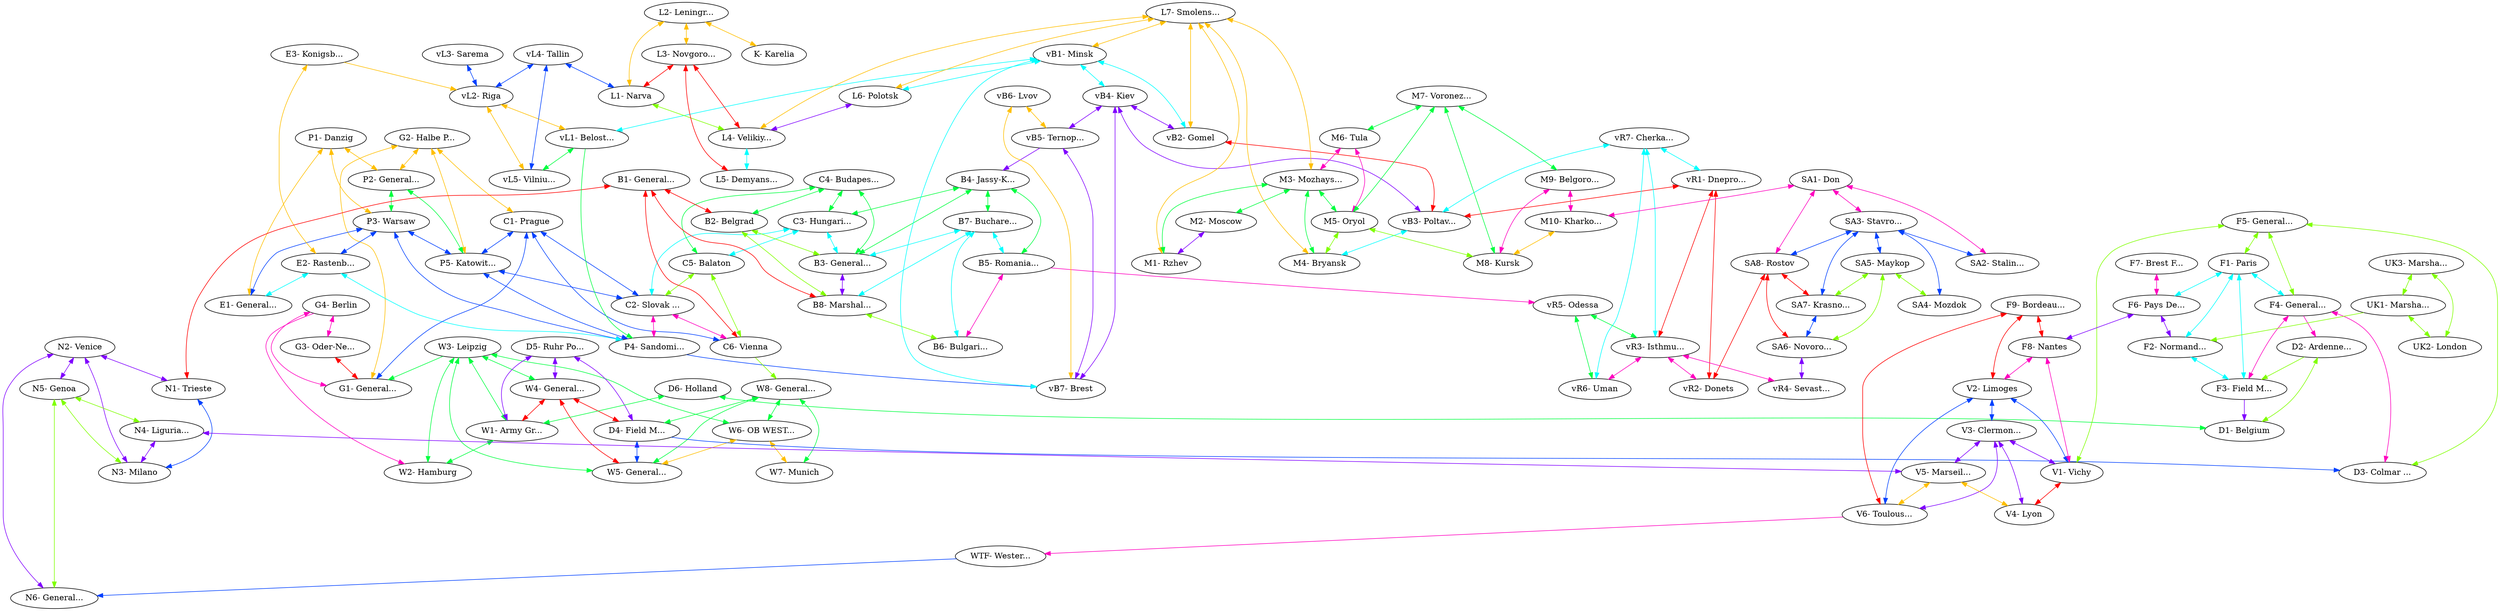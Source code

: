 graph x {
"W1- Army Group H" [pos="2.08333333333333,-3.63888888888889",label="W1- Army Gr..."]
"W2- Hamburg" [pos="2.51388888888889,-3.41666666666667",label="W2- Hamburg"]
"W3- Leipzig" [pos="2.59722222222222,-3.88888888888889",label="W3- Leipzig"]
"W4- General Bradenberger" [pos="2.26388888888889,-3.95833333333333",label="W4- General..."]
"W5- General Dietrich" [pos="2.29166666666667,-4.20833333333333",label="W5- General..."]
"W6- OB WEST Keserling" [pos="2.65277777777778,-4.29166666666667",label="W6- OB WEST..."]
"W7- Munich" [pos="2.90277777777778,-4.69444444444444",label="W7- Munich"]
"W8- General Blaskowitz" [pos="2.19444444444444,-4.75",label="W8- General..."]
"D1- Belgium" [pos="0.916666666666667,-1.83333333333333",label="D1- Belgium"]
"D2- Ardennes" [pos="1.125,-2.09722222222222",label="D2- Ardenne..."]
"D3- Colmar Pocket" [pos="1.29166666666667,-2.66666666666667",label="D3- Colmar ..."]
"D4- Field Marshal Model" [pos="1.61111111111111,-2.15277777777778",label="D4- Field M..."]
"D5- Ruhr Pocket" [pos="1.52777777777778,-1.68055555555556",label="D5- Ruhr Po..."]
"D6- Holland" [pos="1.22222222222222,-1.375",label="D6- Holland"]
"N1- Trieste" [pos="4.19444444444444,-1.65277777777778",label="N1- Trieste"]
"N2- Venice" [pos="3.68055555555556,-1.81944444444444",label="N2- Venice"]
"N3- Milano" [pos="3.27777777777778,-1.69444444444444",label="N3- Milano"]
"N4- Ligurian Army" [pos="2.84722222222222,-1.83333333333333",label="N4- Liguria..."]
"N5- Genoa" [pos="3.33333333333333,-2.11111111111111",label="N5- Genoa"]
"N6- General Vietinghoff" [pos="3.75,-2.25",label="N6- General..."]
"V1- Vichy" [pos="1.38888888888889,-5.15277777777778",label="V1- Vichy"]
"V2- Limoges" [pos="1,-5.29166666666667",label="V2- Limoges"]
"V3- Clermont Ferrand" [pos="1.31944444444444,-5.52777777777778",label="V3- Clermon..."]
"V4- Lyon" [pos="1.69444444444444,-5.33333333333333",label="V4- Lyon"]
"V5- Marseille" [pos="1.72222222222222,-5.72222222222222",label="V5- Marseil..."]
"V6- Toulouse" [pos="1,-5.86111111111111",label="V6- Toulous..."]
"F1- Paris" [pos="1.125,-4.52777777777778",label="F1- Paris"]
"F2- Normandy" [pos="0.680555555555556,-4.25",label="F2- Normand..."]
"F3- Field Marshal Montgomery" [pos="1.16666666666667,-4.16666666666667",label="F3- Field M..."]
"F4- General Bradley" [pos="1.52777777777778,-4.51388888888889",label="F4- General..."]
"F5- General Devers" [pos="1.36111111111111,-4.875",label="F5- General..."]
"F6- Pays De la Loire" [pos="0.597222222222222,-4.63888888888889",label="F6- Pays De..."]
"F7- Brest Fortress" [pos="0.152777777777778,-4.51388888888889",label="F7- Brest F..."]
"F8- Nantes" [pos="0.611111111111111,-4.95833333333333",label="F8- Nantes"]
"F9- Bordeaux" [pos="0.527777777777778,-5.61111111111111",label="F9- Bordeau..."]
"UK1- Marshal Park Defence Group" [pos="0.472222222222222,-3.93055555555556",label="UK1- Marsha..."]
"UK2- London" [pos="1.02777777777778,-3.61111111111111",label="UK2- London"]
"UK3- Marshal Brand Defence Group" [pos="0.722222222222222,-3.18055555555556",label="UK3- Marsha..."]
"WTF- Western Task Force" [pos="2.16666666666667,-5.90277777777778",label="WTF- Wester..."]
"G1- General Wenck" [pos="3.09722222222222,-3.69444444444444",label="G1- General..."]
"G2- Halbe Pocket" [pos="3.38888888888889,-3.94444444444444",label="G2- Halbe P..."]
"G3- Oder-Neisse" [pos="3.26388888888889,-3.20833333333333",label="G3- Oder-Ne..."]
"G4- Berlin" [pos="2.86111111111111,-3.26388888888889",label="G4- Berlin"]
"P1- Danzig" [pos="3.625,-3.26388888888889",label="P1- Danzig"]
"P2- General Schorner" [pos="3.68055555555556,-3.61111111111111",label="P2- General..."]
"P3- Warsaw" [pos="4.20833333333333,-3.65277777777778",label="P3- Warsaw"]
"P4- Sandomierz" [pos="4.59722222222222,-3.81944444444444",label="P4- Sandomi..."]
"P5- Katowitz" [pos="3.97222222222222,-3.97222222222222",label="P5- Katowit..."]
"E1- General Hossback" [pos="3.91666666666667,-3.13888888888889",label="E1- General..."]
"E2- Rastenburg" [pos="4.27777777777778,-3.13888888888889",label="E2- Rastenb..."]
"E3- Konigsberg" [pos="4.59722222222222,-2.97222222222222",label="E3- Konigsb..."]
"C1- Prague" [pos="3.13888888888889,-4.19444444444444",label="C1- Prague"]
"C2- Slovak State" [pos="3.77777777777778,-4.51388888888889",label="C2- Slovak ..."]
"C3- Hungarian 3rd Army" [pos="4.45833333333333,-4.63888888888889",label="C3- Hungari..."]
"C4- Budapest" [pos="4.13888888888889,-4.88888888888889",label="C4- Budapes..."]
"C5- Balaton" [pos="3.61111111111111,-4.95833333333333",label="C5- Balaton"]
"C6- Vienna" [pos="3.33333333333333,-4.70833333333333",label="C6- Vienna"]
"B1- General Lohr" [pos="3.51388888888889,-5.375",label="B1- General..."]
"B2- Belgrad" [pos="4.01388888888889,-5.36111111111111",label="B2- Belgrad"]
"B3- General Friessner" [pos="4.45833333333333,-5.09722222222222",label="B3- General..."]
"B4- Jassy-Kishinev" [pos="5.18055555555556,-4.95833333333333",label="B4- Jassy-K..."]
"B5- Romanian 4th Army" [pos="5.33333333333333,-5.65277777777778",label="B5- Romania..."]
"B6- Bulgaria" [pos="5.08333333333333,-5.95833333333333",label="B6- Bulgari..."]
"B7- Bucharest" [pos="4.81944444444444,-5.56944444444444",label="B7- Buchare..."]
"B8- Marshal Tito" [pos="4.09722222222222,-5.90277777777778",label="B8- Marshal..."]
"vL1- Belostok" [pos="4.75,-3.31944444444444",label="vL1- Belost..."]
"vL2- Riga" [pos="4.73611111111111,-2.38888888888889",label="vL2- Riga"]
"vL3- Sarema" [pos="4.77777777777778,-1.81944444444444",label="vL3- Sarema"]
"vL4- Tallin" [pos="5.18055555555556,-1.88888888888889",label="vL4- Tallin"]
"vL5- Vilnius" [pos="5.20833333333333,-2.72222222222222",label="vL5- Vilniu..."]
"vB1- Minsk" [pos="5.44444444444444,-3.30555555555556",label="vB1- Minsk"]
"vB2- Gomel" [pos="5.84722222222222,-3.44444444444444",label="vB2- Gomel"]
"vB3- Poltava" [pos="6.26388888888889,-3.91666666666667",label="vB3- Poltav..."]
"vB4- Kiev" [pos="5.61111111111111,-3.91666666666667",label="vB4- Kiev"]
"vB5- Ternopol" [pos="5.48611111111111,-4.66666666666667",label="vB5- Ternop..."]
"vB6- Lvov" [pos="4.91666666666667,-4.47222222222222",label="vB6- Lvov"]
"vB7- Brest" [pos="5,-3.75",label="vB7- Brest"]
"vR1- Dnepropetrovsk" [pos="6.52777777777778,-4.29166666666667",label="vR1- Dnepro..."]
"vR2- Donets" [pos="7.02777777777778,-4.76388888888889",label="vR2- Donets"]
"vR3- Isthmus of Perekop" [pos="6.52777777777778,-4.84722222222222",label="vR3- Isthmu..."]
"vR4- Sevastopol" [pos="6.56944444444444,-5.41666666666667",label="vR4- Sevast..."]
"vR5- Odessa" [pos="5.70833333333333,-5.13888888888889",label="vR5- Odessa"]
"vR6- Uman" [pos="5.81944444444444,-4.44444444444444",label="vR6- Uman"]
"vR7- Cherkassy" [pos="6.15277777777778,-4.30555555555556",label="vR7- Cherka..."]
"L1- Narva" [pos="5.61111111111111,-1.75",label="L1- Narva"]
"L2- Leningrad" [pos="5.95833333333333,-1.73611111111111",label="L2- Leningr..."]
"L3- Novgorod" [pos="5.84722222222222,-2.09722222222222",label="L3- Novgoro..."]
"L4- Velikiye Luki" [pos="5.65277777777778,-2.34722222222222",label="L4- Velikiy..."]
"L5- Demyansk" [pos="6.06944444444444,-2.45833333333333",label="L5- Demyans..."]
"L6- Polotsk" [pos="5.48611111111111,-2.90277777777778",label="L6- Polotsk"]
"L7- Smolensk" [pos="6,-2.95833333333333",label="L7- Smolens..."]
"M1- Rzhev" [pos="6.33333333333333,-2.77777777777778",label="M1- Rzhev"]
"M2- Moscow" [pos="6.65277777777778,-2.61111111111111",label="M2- Moscow"]
"M3- Mozhaysk" [pos="6.41666666666667,-3.05555555555556",label="M3- Mozhays..."]
"M4- Bryansk" [pos="6.20833333333333,-3.34722222222222",label="M4- Bryansk"]
"M5- Oryol" [pos="6.69444444444444,-3.34722222222222",label="M5- Oryol"]
"M6- Tula" [pos="7.02777777777778,-3.15277777777778",label="M6- Tula"]
"M7- Voronezh" [pos="6.91666666666667,-3.58333333333333",label="M7- Voronez..."]
"M8- Kursk" [pos="6.63888888888889,-3.86111111111111",label="M8- Kursk"]
"M9- Belgorod" [pos="7,-3.90277777777778",label="M9- Belgoro..."]
"M10- Kharkov" [pos="7.20833333333333,-4.16666666666667",label="M10- Kharko..."]
"SA1- Don" [pos="7.54166666666667,-4.31944444444444",label="SA1- Don"]
"SA2- Stalingrad" [pos="7.91666666666667,-4.34722222222222",label="SA2- Stalin..."]
"SA3- Stavropol" [pos="8,-4.76388888888889",label="SA3- Stavro..."]
"SA4- Mozdok" [pos="8.40277777777778,-5.08333333333333",label="SA4- Mozdok"]
"SA5- Maykop" [pos="8.04166666666667,-5.41666666666667",label="SA5- Maykop"]
"SA6- Novorossiysk" [pos="7.36111111111111,-5.27777777777778",label="SA6- Novoro..."]
"SA7- Krasnodar" [pos="7.84722222222222,-5.08333333333333",label="SA7- Krasno..."]
"SA8- Rostov" [pos="7.59722222222222,-4.73611111111111",label="SA8- Rostov"]
"K- Karelia" [pos="5.73611111111111,-1.43055555555556",label="K- Karelia"]
"L7- Smolensk" -- "vB2- Gomel" [dir="both",color="0.125,1,1"]
"L7- Smolensk" -- "M3- Mozhaysk" [dir="both",color="0.125,1,1"]
"L7- Smolensk" -- "L4- Velikiye Luki" [dir="both",color="0.125,1,1"]
"L7- Smolensk" -- "vB1- Minsk" [dir="both",color="0.125,1,1"]
"L7- Smolensk" -- "L6- Polotsk" [dir="both",color="0.125,1,1"]
"L7- Smolensk" -- "M1- Rzhev" [dir="both",color="0.125,1,1"]
"L7- Smolensk" -- "M4- Bryansk" [dir="both",color="0.125,1,1"]
"D2- Ardennes" -- "D1- Belgium" [dir="both",color="0.25,1,1"]
"D2- Ardennes" -- "F3- Field Marshal Montgomery" [dir="forward",color="0.25,1,1"]
"M7- Voronezh" -- "M8- Kursk" [dir="both",color="0.375,1,1"]
"M7- Voronezh" -- "M9- Belgorod" [dir="both",color="0.375,1,1"]
"M7- Voronezh" -- "M6- Tula" [dir="both",color="0.375,1,1"]
"M7- Voronezh" -- "M5- Oryol" [dir="both",color="0.375,1,1"]
"vB1- Minsk" -- "vB2- Gomel" [dir="both",color="0.5,1,1"]
"vB1- Minsk" -- "vB7- Brest" [dir="both",color="0.5,1,1"]
"vB1- Minsk" -- "L6- Polotsk" [dir="both",color="0.5,1,1"]
"vB1- Minsk" -- "vB4- Kiev" [dir="both",color="0.5,1,1"]
"vB1- Minsk" -- "vL1- Belostok" [dir="both",color="0.5,1,1"]
"vL3- Sarema" -- "vL2- Riga" [dir="both",color="0.625,1,1"]
"N2- Venice" -- "N6- General Vietinghoff" [dir="both",color="0.75,1,1"]
"N2- Venice" -- "N1- Trieste" [dir="both",color="0.75,1,1"]
"N2- Venice" -- "N3- Milano" [dir="both",color="0.75,1,1"]
"N2- Venice" -- "N5- Genoa" [dir="both",color="0.75,1,1"]
"SA1- Don" -- "M10- Kharkov" [dir="both",color="0.875,1,1"]
"SA1- Don" -- "SA3- Stavropol" [dir="both",color="0.875,1,1"]
"SA1- Don" -- "SA8- Rostov" [dir="both",color="0.875,1,1"]
"SA1- Don" -- "SA2- Stalingrad" [dir="both",color="0.875,1,1"]
"B1- General Lohr" -- "C6- Vienna" [dir="both",color="1,1,1"]
"B1- General Lohr" -- "B2- Belgrad" [dir="both",color="1,1,1"]
"B1- General Lohr" -- "N1- Trieste" [dir="both",color="1,1,1"]
"B1- General Lohr" -- "B8- Marshal Tito" [dir="both",color="1,1,1"]
"P1- Danzig" -- "P2- General Schorner" [dir="both",color="0.125,1,1"]
"P1- Danzig" -- "P3- Warsaw" [dir="both",color="0.125,1,1"]
"P1- Danzig" -- "E1- General Hossback" [dir="both",color="0.125,1,1"]
"UK3- Marshal Brand Defence Group" -- "UK1- Marshal Park Defence Group" [dir="both",color="0.25,1,1"]
"UK3- Marshal Brand Defence Group" -- "UK2- London" [dir="both",color="0.25,1,1"]
"B4- Jassy-Kishinev" -- "B7- Bucharest" [dir="both",color="0.375,1,1"]
"B4- Jassy-Kishinev" -- "C3- Hungarian 3rd Army" [dir="both",color="0.375,1,1"]
"B4- Jassy-Kishinev" -- "B5- Romanian 4th Army" [dir="both",color="0.375,1,1"]
"B4- Jassy-Kishinev" -- "B3- General Friessner" [dir="both",color="0.375,1,1"]
"B7- Bucharest" -- "B6- Bulgaria" [dir="both",color="0.5,1,1"]
"B7- Bucharest" -- "B8- Marshal Tito" [dir="both",color="0.5,1,1"]
"B7- Bucharest" -- "B5- Romanian 4th Army" [dir="both",color="0.5,1,1"]
"B7- Bucharest" -- "B3- General Friessner" [dir="both",color="0.5,1,1"]
"SA3- Stavropol" -- "SA7- Krasnodar" [dir="both",color="0.625,1,1"]
"SA3- Stavropol" -- "SA5- Maykop" [dir="both",color="0.625,1,1"]
"SA3- Stavropol" -- "SA4- Mozdok" [dir="both",color="0.625,1,1"]
"SA3- Stavropol" -- "SA8- Rostov" [dir="both",color="0.625,1,1"]
"SA3- Stavropol" -- "SA2- Stalingrad" [dir="both",color="0.625,1,1"]
"D5- Ruhr Pocket" -- "D4- Field Marshal Model" [dir="both",color="0.75,1,1"]
"D5- Ruhr Pocket" -- "W1- Army Group H" [dir="both",color="0.75,1,1"]
"D5- Ruhr Pocket" -- "W4- General Bradenberger" [dir="both",color="0.75,1,1"]
"M6- Tula" -- "M3- Mozhaysk" [dir="both",color="0.875,1,1"]
"M6- Tula" -- "M5- Oryol" [dir="both",color="0.875,1,1"]
"F9- Bordeaux" -- "V2- Limoges" [dir="both",color="1,1,1"]
"F9- Bordeaux" -- "V6- Toulouse" [dir="both",color="1,1,1"]
"F9- Bordeaux" -- "F8- Nantes" [dir="both",color="1,1,1"]
"L2- Leningrad" -- "L3- Novgorod" [dir="both",color="0.125,1,1"]
"L2- Leningrad" -- "K- Karelia" [dir="both",color="0.125,1,1"]
"L2- Leningrad" -- "L1- Narva" [dir="both",color="0.125,1,1"]
"F5- General Devers" -- "V1- Vichy" [dir="both",color="0.25,1,1"]
"F5- General Devers" -- "F4- General Bradley" [dir="both",color="0.25,1,1"]
"F5- General Devers" -- "F1- Paris" [dir="both",color="0.25,1,1"]
"F5- General Devers" -- "D3- Colmar Pocket" [dir="both",color="0.25,1,1"]
"D6- Holland" -- "D1- Belgium" [dir="both",color="0.375,1,1"]
"D6- Holland" -- "W1- Army Group H" [dir="both",color="0.375,1,1"]
"vR7- Cherkassy" -- "vB3- Poltava" [dir="both",color="0.5,1,1"]
"vR7- Cherkassy" -- "vR3- Isthmus of Perekop" [dir="both",color="0.5,1,1"]
"vR7- Cherkassy" -- "vR6- Uman" [dir="both",color="0.5,1,1"]
"vR7- Cherkassy" -- "vR1- Dnepropetrovsk" [dir="both",color="0.5,1,1"]
"vL4- Tallin" -- "vL2- Riga" [dir="both",color="0.625,1,1"]
"vL4- Tallin" -- "L1- Narva" [dir="both",color="0.625,1,1"]
"vL4- Tallin" -- "vL5- Vilnius" [dir="both",color="0.625,1,1"]
"vB4- Kiev" -- "vB3- Poltava" [dir="both",color="0.75,1,1"]
"vB4- Kiev" -- "vB2- Gomel" [dir="both",color="0.75,1,1"]
"vB4- Kiev" -- "vB7- Brest" [dir="both",color="0.75,1,1"]
"vB4- Kiev" -- "vB5- Ternopol" [dir="both",color="0.75,1,1"]
"G4- Berlin" -- "W2- Hamburg" [dir="forward",color="0.875,1,1"]
"G4- Berlin" -- "G3- Oder-Neisse" [dir="both",color="0.875,1,1"]
"G4- Berlin" -- "G1- General Wenck" [dir="both",color="0.875,1,1"]
"L3- Novgorod" -- "L4- Velikiye Luki" [dir="both",color="1,1,1"]
"L3- Novgorod" -- "L1- Narva" [dir="both",color="1,1,1"]
"L3- Novgorod" -- "L5- Demyansk" [dir="both",color="1,1,1"]
"G2- Halbe Pocket" -- "C1- Prague" [dir="both",color="0.125,1,1"]
"G2- Halbe Pocket" -- "P2- General Schorner" [dir="both",color="0.125,1,1"]
"G2- Halbe Pocket" -- "G1- General Wenck" [dir="both",color="0.125,1,1"]
"G2- Halbe Pocket" -- "P5- Katowitz" [dir="both",color="0.125,1,1"]
"L1- Narva" -- "L4- Velikiye Luki" [dir="both",color="0.25,1,1"]
"C4- Budapest" -- "B2- Belgrad" [dir="both",color="0.375,1,1"]
"C4- Budapest" -- "C3- Hungarian 3rd Army" [dir="both",color="0.375,1,1"]
"C4- Budapest" -- "C5- Balaton" [dir="both",color="0.375,1,1"]
"C4- Budapest" -- "B3- General Friessner" [dir="both",color="0.375,1,1"]
"C3- Hungarian 3rd Army" -- "C2- Slovak State" [dir="both",color="0.5,1,1"]
"C3- Hungarian 3rd Army" -- "C5- Balaton" [dir="both",color="0.5,1,1"]
"C3- Hungarian 3rd Army" -- "B3- General Friessner" [dir="both",color="0.5,1,1"]
"WTF- Western Task Force" -- "N6- General Vietinghoff" [dir="forward",color="0.625,1,1"]
"L6- Polotsk" -- "L4- Velikiye Luki" [dir="both",color="0.75,1,1"]
"M9- Belgorod" -- "M8- Kursk" [dir="both",color="0.875,1,1"]
"M9- Belgorod" -- "M10- Kharkov" [dir="both",color="0.875,1,1"]
"vR1- Dnepropetrovsk" -- "vB3- Poltava" [dir="both",color="1,1,1"]
"vR1- Dnepropetrovsk" -- "vR3- Isthmus of Perekop" [dir="both",color="1,1,1"]
"vR1- Dnepropetrovsk" -- "vR2- Donets" [dir="both",color="1,1,1"]
"vB6- Lvov" -- "vB7- Brest" [dir="both",color="0.125,1,1"]
"vB6- Lvov" -- "vB5- Ternopol" [dir="both",color="0.125,1,1"]
"B2- Belgrad" -- "B8- Marshal Tito" [dir="both",color="0.25,1,1"]
"B2- Belgrad" -- "B3- General Friessner" [dir="both",color="0.25,1,1"]
"P2- General Schorner" -- "P5- Katowitz" [dir="both",color="0.375,1,1"]
"P2- General Schorner" -- "P3- Warsaw" [dir="both",color="0.375,1,1"]
"F1- Paris" -- "F6- Pays De la Loire" [dir="both",color="0.5,1,1"]
"F1- Paris" -- "F4- General Bradley" [dir="both",color="0.5,1,1"]
"F1- Paris" -- "F3- Field Marshal Montgomery" [dir="both",color="0.5,1,1"]
"F1- Paris" -- "F2- Normandy" [dir="both",color="0.5,1,1"]
"P3- Warsaw" -- "P4- Sandomierz" [dir="both",color="0.625,1,1"]
"P3- Warsaw" -- "E2- Rastenburg" [dir="both",color="0.625,1,1"]
"P3- Warsaw" -- "P5- Katowitz" [dir="both",color="0.625,1,1"]
"P3- Warsaw" -- "E1- General Hossback" [dir="both",color="0.625,1,1"]
"B3- General Friessner" -- "B8- Marshal Tito" [dir="both",color="0.75,1,1"]
"F7- Brest Fortress" -- "F6- Pays De la Loire" [dir="both",color="0.875,1,1"]
"vB2- Gomel" -- "vB3- Poltava" [dir="both",color="1,1,1"]
"vL2- Riga" -- "vL5- Vilnius" [dir="both",color="0.125,1,1"]
"vL2- Riga" -- "vL1- Belostok" [dir="both",color="0.125,1,1"]
"SA5- Maykop" -- "SA7- Krasnodar" [dir="both",color="0.25,1,1"]
"SA5- Maykop" -- "SA6- Novorossiysk" [dir="both",color="0.25,1,1"]
"SA5- Maykop" -- "SA4- Mozdok" [dir="both",color="0.25,1,1"]
"M3- Mozhaysk" -- "M2- Moscow" [dir="both",color="0.375,1,1"]
"M3- Mozhaysk" -- "M1- Rzhev" [dir="both",color="0.375,1,1"]
"M3- Mozhaysk" -- "M5- Oryol" [dir="both",color="0.375,1,1"]
"M3- Mozhaysk" -- "M4- Bryansk" [dir="both",color="0.375,1,1"]
"L4- Velikiye Luki" -- "L5- Demyansk" [dir="both",color="0.5,1,1"]
"C1- Prague" -- "C6- Vienna" [dir="both",color="0.625,1,1"]
"C1- Prague" -- "C2- Slovak State" [dir="both",color="0.625,1,1"]
"C1- Prague" -- "G1- General Wenck" [dir="both",color="0.625,1,1"]
"C1- Prague" -- "P5- Katowitz" [dir="both",color="0.625,1,1"]
"F6- Pays De la Loire" -- "F8- Nantes" [dir="both",color="0.75,1,1"]
"F6- Pays De la Loire" -- "F2- Normandy" [dir="both",color="0.75,1,1"]
"F8- Nantes" -- "V2- Limoges" [dir="both",color="0.875,1,1"]
"F8- Nantes" -- "V1- Vichy" [dir="both",color="0.875,1,1"]
"SA8- Rostov" -- "SA7- Krasnodar" [dir="both",color="1,1,1"]
"SA8- Rostov" -- "SA6- Novorossiysk" [dir="both",color="1,1,1"]
"SA8- Rostov" -- "vR2- Donets" [dir="both",color="1,1,1"]
"E3- Konigsberg" -- "vL2- Riga" [dir="forward",color="0.125,1,1"]
"E3- Konigsberg" -- "E2- Rastenburg" [dir="both",color="0.125,1,1"]
"N5- Genoa" -- "N6- General Vietinghoff" [dir="both",color="0.25,1,1"]
"N5- Genoa" -- "N4- Ligurian Army" [dir="both",color="0.25,1,1"]
"N5- Genoa" -- "N3- Milano" [dir="both",color="0.25,1,1"]
"vR5- Odessa" -- "vR3- Isthmus of Perekop" [dir="both",color="0.375,1,1"]
"vR5- Odessa" -- "vR6- Uman" [dir="both",color="0.375,1,1"]
"vB3- Poltava" -- "M4- Bryansk" [dir="both",color="0.5,1,1"]
"V2- Limoges" -- "V3- Clermont Ferrand" [dir="both",color="0.625,1,1"]
"V2- Limoges" -- "V6- Toulouse" [dir="both",color="0.625,1,1"]
"V2- Limoges" -- "V1- Vichy" [dir="both",color="0.625,1,1"]
"V3- Clermont Ferrand" -- "V5- Marseille" [dir="both",color="0.75,1,1"]
"V3- Clermont Ferrand" -- "V6- Toulouse" [dir="both",color="0.75,1,1"]
"V3- Clermont Ferrand" -- "V4- Lyon" [dir="both",color="0.75,1,1"]
"V3- Clermont Ferrand" -- "V1- Vichy" [dir="both",color="0.75,1,1"]
"G3- Oder-Neisse" -- "G1- General Wenck" [dir="both",color="1,1,1"]
"M10- Kharkov" -- "M8- Kursk" [dir="both",color="0.125,1,1"]
"UK1- Marshal Park Defence Group" -- "F2- Normandy" [dir="forward",color="0.25,1,1"]
"UK1- Marshal Park Defence Group" -- "UK2- London" [dir="both",color="0.25,1,1"]
"W3- Leipzig" -- "W2- Hamburg" [dir="both",color="0.375,1,1"]
"W3- Leipzig" -- "G1- General Wenck" [dir="forward",color="0.375,1,1"]
"W3- Leipzig" -- "W1- Army Group H" [dir="both",color="0.375,1,1"]
"W3- Leipzig" -- "W6- OB WEST Keserling" [dir="both",color="0.375,1,1"]
"W3- Leipzig" -- "W4- General Bradenberger" [dir="both",color="0.375,1,1"]
"W3- Leipzig" -- "W5- General Dietrich" [dir="both",color="0.375,1,1"]
"N1- Trieste" -- "N3- Milano" [dir="both",color="0.625,1,1"]
"N4- Ligurian Army" -- "V5- Marseille" [dir="both",color="0.75,1,1"]
"N4- Ligurian Army" -- "N3- Milano" [dir="both",color="0.75,1,1"]
"B5- Romanian 4th Army" -- "vR5- Odessa" [dir="forward",color="0.875,1,1"]
"B5- Romanian 4th Army" -- "B6- Bulgaria" [dir="both",color="0.875,1,1"]
"W4- General Bradenberger" -- "D4- Field Marshal Model" [dir="both",color="1,1,1"]
"W4- General Bradenberger" -- "W1- Army Group H" [dir="both",color="1,1,1"]
"W4- General Bradenberger" -- "W5- General Dietrich" [dir="both",color="1,1,1"]
"V5- Marseille" -- "V6- Toulouse" [dir="both",color="0.125,1,1"]
"V5- Marseille" -- "V4- Lyon" [dir="both",color="0.125,1,1"]
"M5- Oryol" -- "M8- Kursk" [dir="both",color="0.25,1,1"]
"M5- Oryol" -- "M4- Bryansk" [dir="both",color="0.25,1,1"]
"vL1- Belostok" -- "P4- Sandomierz" [dir="forward",color="0.375,1,1"]
"vL1- Belostok" -- "vL5- Vilnius" [dir="both",color="0.375,1,1"]
"F2- Normandy" -- "F3- Field Marshal Montgomery" [dir="both",color="0.5,1,1"]
"P5- Katowitz" -- "C2- Slovak State" [dir="both",color="0.625,1,1"]
"P5- Katowitz" -- "P4- Sandomierz" [dir="both",color="0.625,1,1"]
"vB5- Ternopol" -- "B4- Jassy-Kishinev" [dir="forward",color="0.75,1,1"]
"vB5- Ternopol" -- "vB7- Brest" [dir="both",color="0.75,1,1"]
"vR3- Isthmus of Perekop" -- "vR2- Donets" [dir="both",color="0.875,1,1"]
"vR3- Isthmus of Perekop" -- "vR6- Uman" [dir="both",color="0.875,1,1"]
"vR3- Isthmus of Perekop" -- "vR4- Sevastopol" [dir="both",color="0.875,1,1"]
"W8- General Blaskowitz" -- "D4- Field Marshal Model" [dir="both",color="0.375,1,1"]
"W8- General Blaskowitz" -- "W7- Munich" [dir="both",color="0.375,1,1"]
"W8- General Blaskowitz" -- "W6- OB WEST Keserling" [dir="both",color="0.375,1,1"]
"W8- General Blaskowitz" -- "W5- General Dietrich" [dir="both",color="0.375,1,1"]
"D4- Field Marshal Model" -- "D3- Colmar Pocket" [dir="forward",color="0.625,1,1"]
"D4- Field Marshal Model" -- "W5- General Dietrich" [dir="both",color="0.625,1,1"]
"M2- Moscow" -- "M1- Rzhev" [dir="both",color="0.75,1,1"]
"F4- General Bradley" -- "D2- Ardennes" [dir="forward",color="0.875,1,1"]
"F4- General Bradley" -- "D3- Colmar Pocket" [dir="both",color="0.875,1,1"]
"F4- General Bradley" -- "F3- Field Marshal Montgomery" [dir="both",color="0.875,1,1"]
"W6- OB WEST Keserling" -- "W7- Munich" [dir="both",color="0.125,1,1"]
"W6- OB WEST Keserling" -- "W5- General Dietrich" [dir="both",color="0.125,1,1"]
"B8- Marshal Tito" -- "B6- Bulgaria" [dir="both",color="0.25,1,1"]
"W1- Army Group H" -- "W2- Hamburg" [dir="both",color="0.375,1,1"]
"F3- Field Marshal Montgomery" -- "D1- Belgium" [dir="forward",color="0.75,1,1"]
"V6- Toulouse" -- "WTF- Western Task Force" [dir="forward",color="0.875,1,1"]
"C5- Balaton" -- "C6- Vienna" [dir="both",color="0.25,1,1"]
"C5- Balaton" -- "C2- Slovak State" [dir="both",color="0.25,1,1"]
"E2- Rastenburg" -- "P4- Sandomierz" [dir="both",color="0.5,1,1"]
"E2- Rastenburg" -- "E1- General Hossback" [dir="both",color="0.5,1,1"]
"SA7- Krasnodar" -- "SA6- Novorossiysk" [dir="both",color="0.625,1,1"]
"SA6- Novorossiysk" -- "vR4- Sevastopol" [dir="both",color="0.75,1,1"]
"C2- Slovak State" -- "C6- Vienna" [dir="both",color="0.875,1,1"]
"C2- Slovak State" -- "P4- Sandomierz" [dir="both",color="0.875,1,1"]
"V1- Vichy" -- "V4- Lyon" [dir="both",color="1,1,1"]
"C6- Vienna" -- "W8- General Blaskowitz" [dir="forward",color="0.25,1,1"]
"P4- Sandomierz" -- "vB7- Brest" [dir="forward",color="0.625,1,1"]
}
